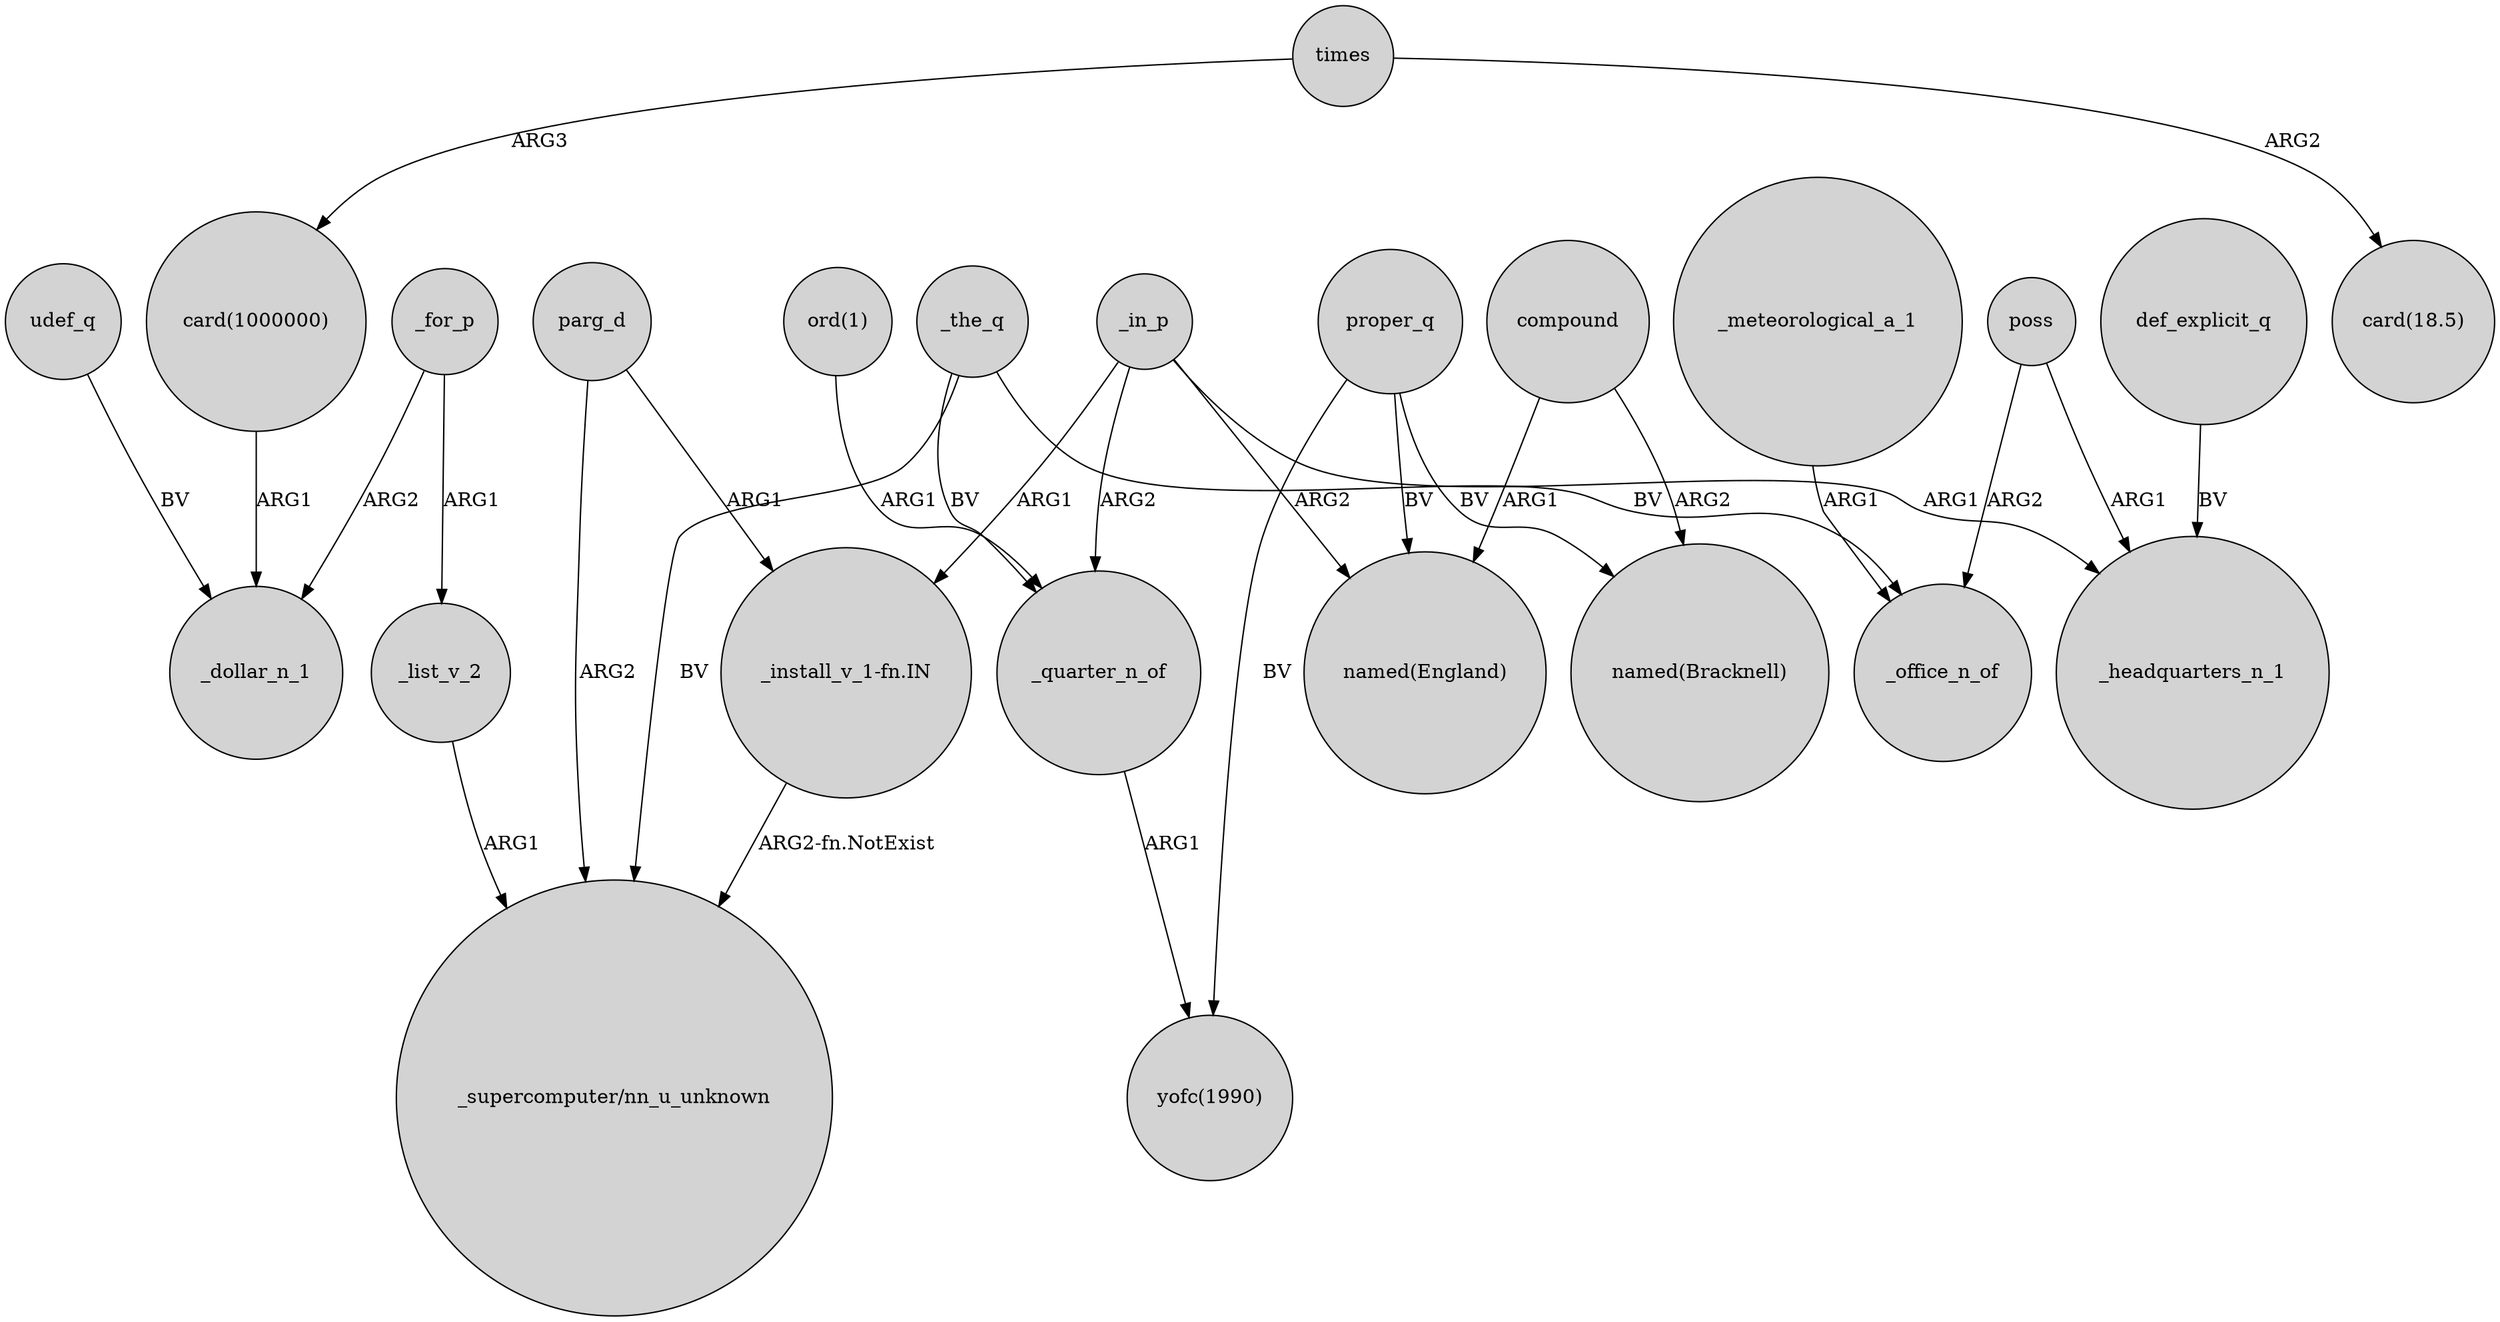 digraph {
	node [shape=circle style=filled]
	"card(1000000)" -> _dollar_n_1 [label=ARG1]
	parg_d -> "_install_v_1-fn.IN" [label=ARG1]
	_in_p -> "_install_v_1-fn.IN" [label=ARG1]
	_list_v_2 -> "_supercomputer/nn_u_unknown" [label=ARG1]
	_in_p -> "named(England)" [label=ARG2]
	_for_p -> _dollar_n_1 [label=ARG2]
	parg_d -> "_supercomputer/nn_u_unknown" [label=ARG2]
	poss -> _office_n_of [label=ARG2]
	_meteorological_a_1 -> _office_n_of [label=ARG1]
	proper_q -> "named(England)" [label=BV]
	_for_p -> _list_v_2 [label=ARG1]
	proper_q -> "yofc(1990)" [label=BV]
	_the_q -> _office_n_of [label=BV]
	_the_q -> "_supercomputer/nn_u_unknown" [label=BV]
	_in_p -> _quarter_n_of [label=ARG2]
	_in_p -> _headquarters_n_1 [label=ARG1]
	"ord(1)" -> _quarter_n_of [label=ARG1]
	times -> "card(1000000)" [label=ARG3]
	times -> "card(18.5)" [label=ARG2]
	_the_q -> _quarter_n_of [label=BV]
	compound -> "named(England)" [label=ARG1]
	_quarter_n_of -> "yofc(1990)" [label=ARG1]
	def_explicit_q -> _headquarters_n_1 [label=BV]
	compound -> "named(Bracknell)" [label=ARG2]
	"_install_v_1-fn.IN" -> "_supercomputer/nn_u_unknown" [label="ARG2-fn.NotExist"]
	proper_q -> "named(Bracknell)" [label=BV]
	udef_q -> _dollar_n_1 [label=BV]
	poss -> _headquarters_n_1 [label=ARG1]
}
